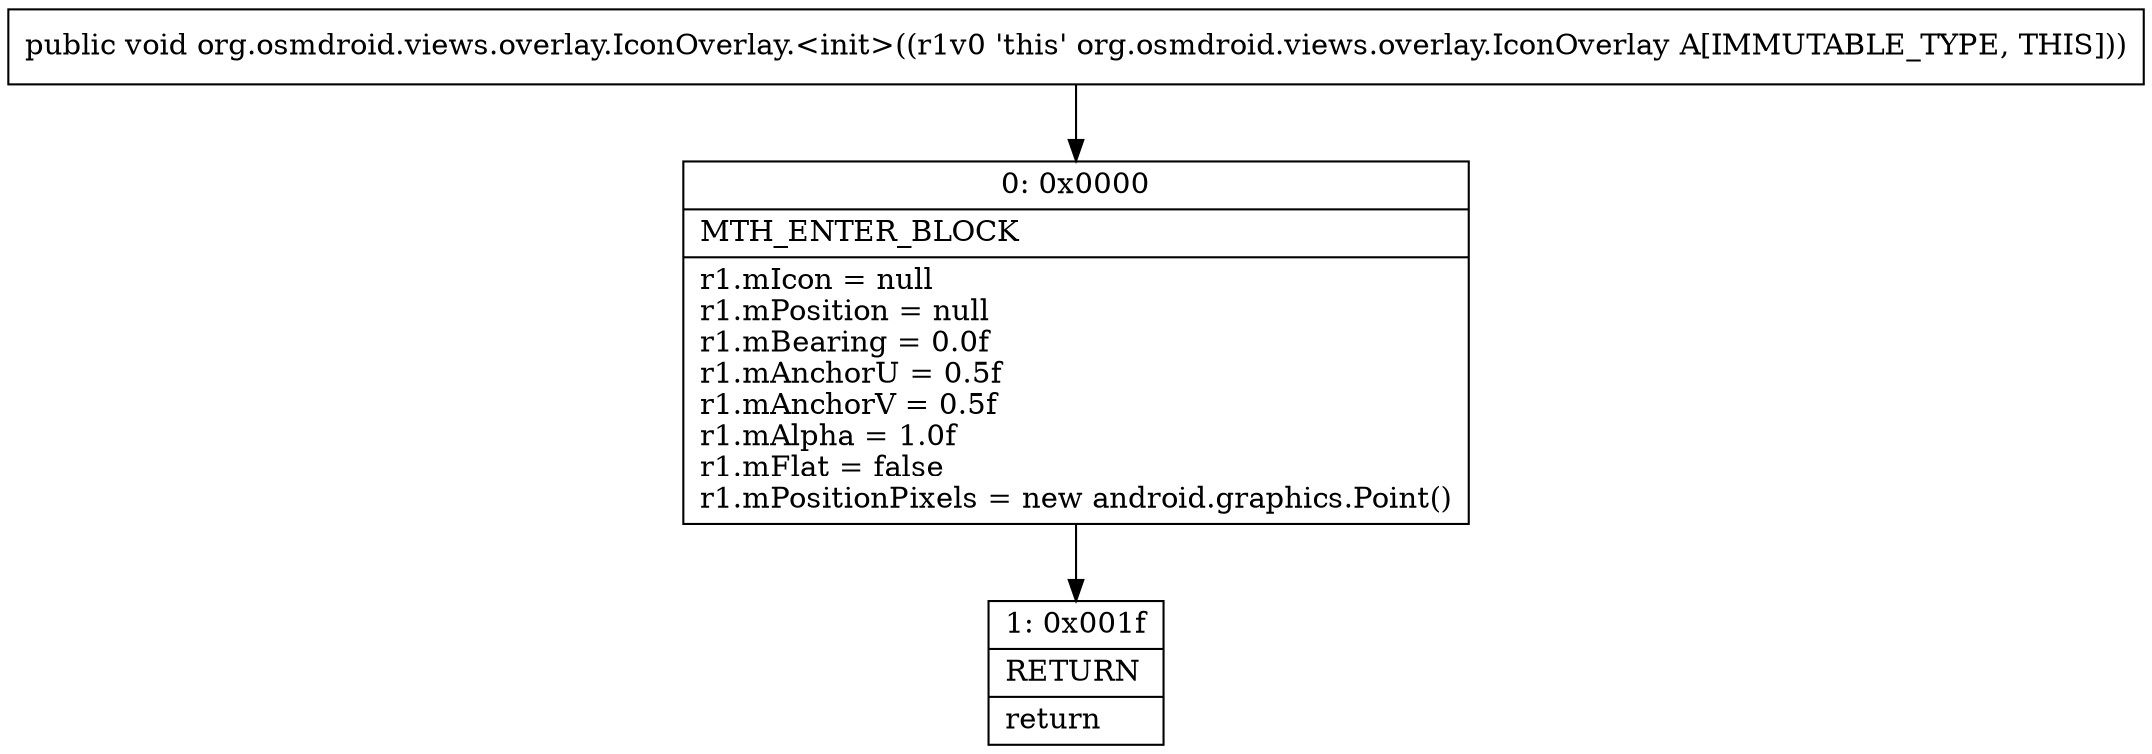 digraph "CFG fororg.osmdroid.views.overlay.IconOverlay.\<init\>()V" {
Node_0 [shape=record,label="{0\:\ 0x0000|MTH_ENTER_BLOCK\l|r1.mIcon = null\lr1.mPosition = null\lr1.mBearing = 0.0f\lr1.mAnchorU = 0.5f\lr1.mAnchorV = 0.5f\lr1.mAlpha = 1.0f\lr1.mFlat = false\lr1.mPositionPixels = new android.graphics.Point()\l}"];
Node_1 [shape=record,label="{1\:\ 0x001f|RETURN\l|return\l}"];
MethodNode[shape=record,label="{public void org.osmdroid.views.overlay.IconOverlay.\<init\>((r1v0 'this' org.osmdroid.views.overlay.IconOverlay A[IMMUTABLE_TYPE, THIS])) }"];
MethodNode -> Node_0;
Node_0 -> Node_1;
}

